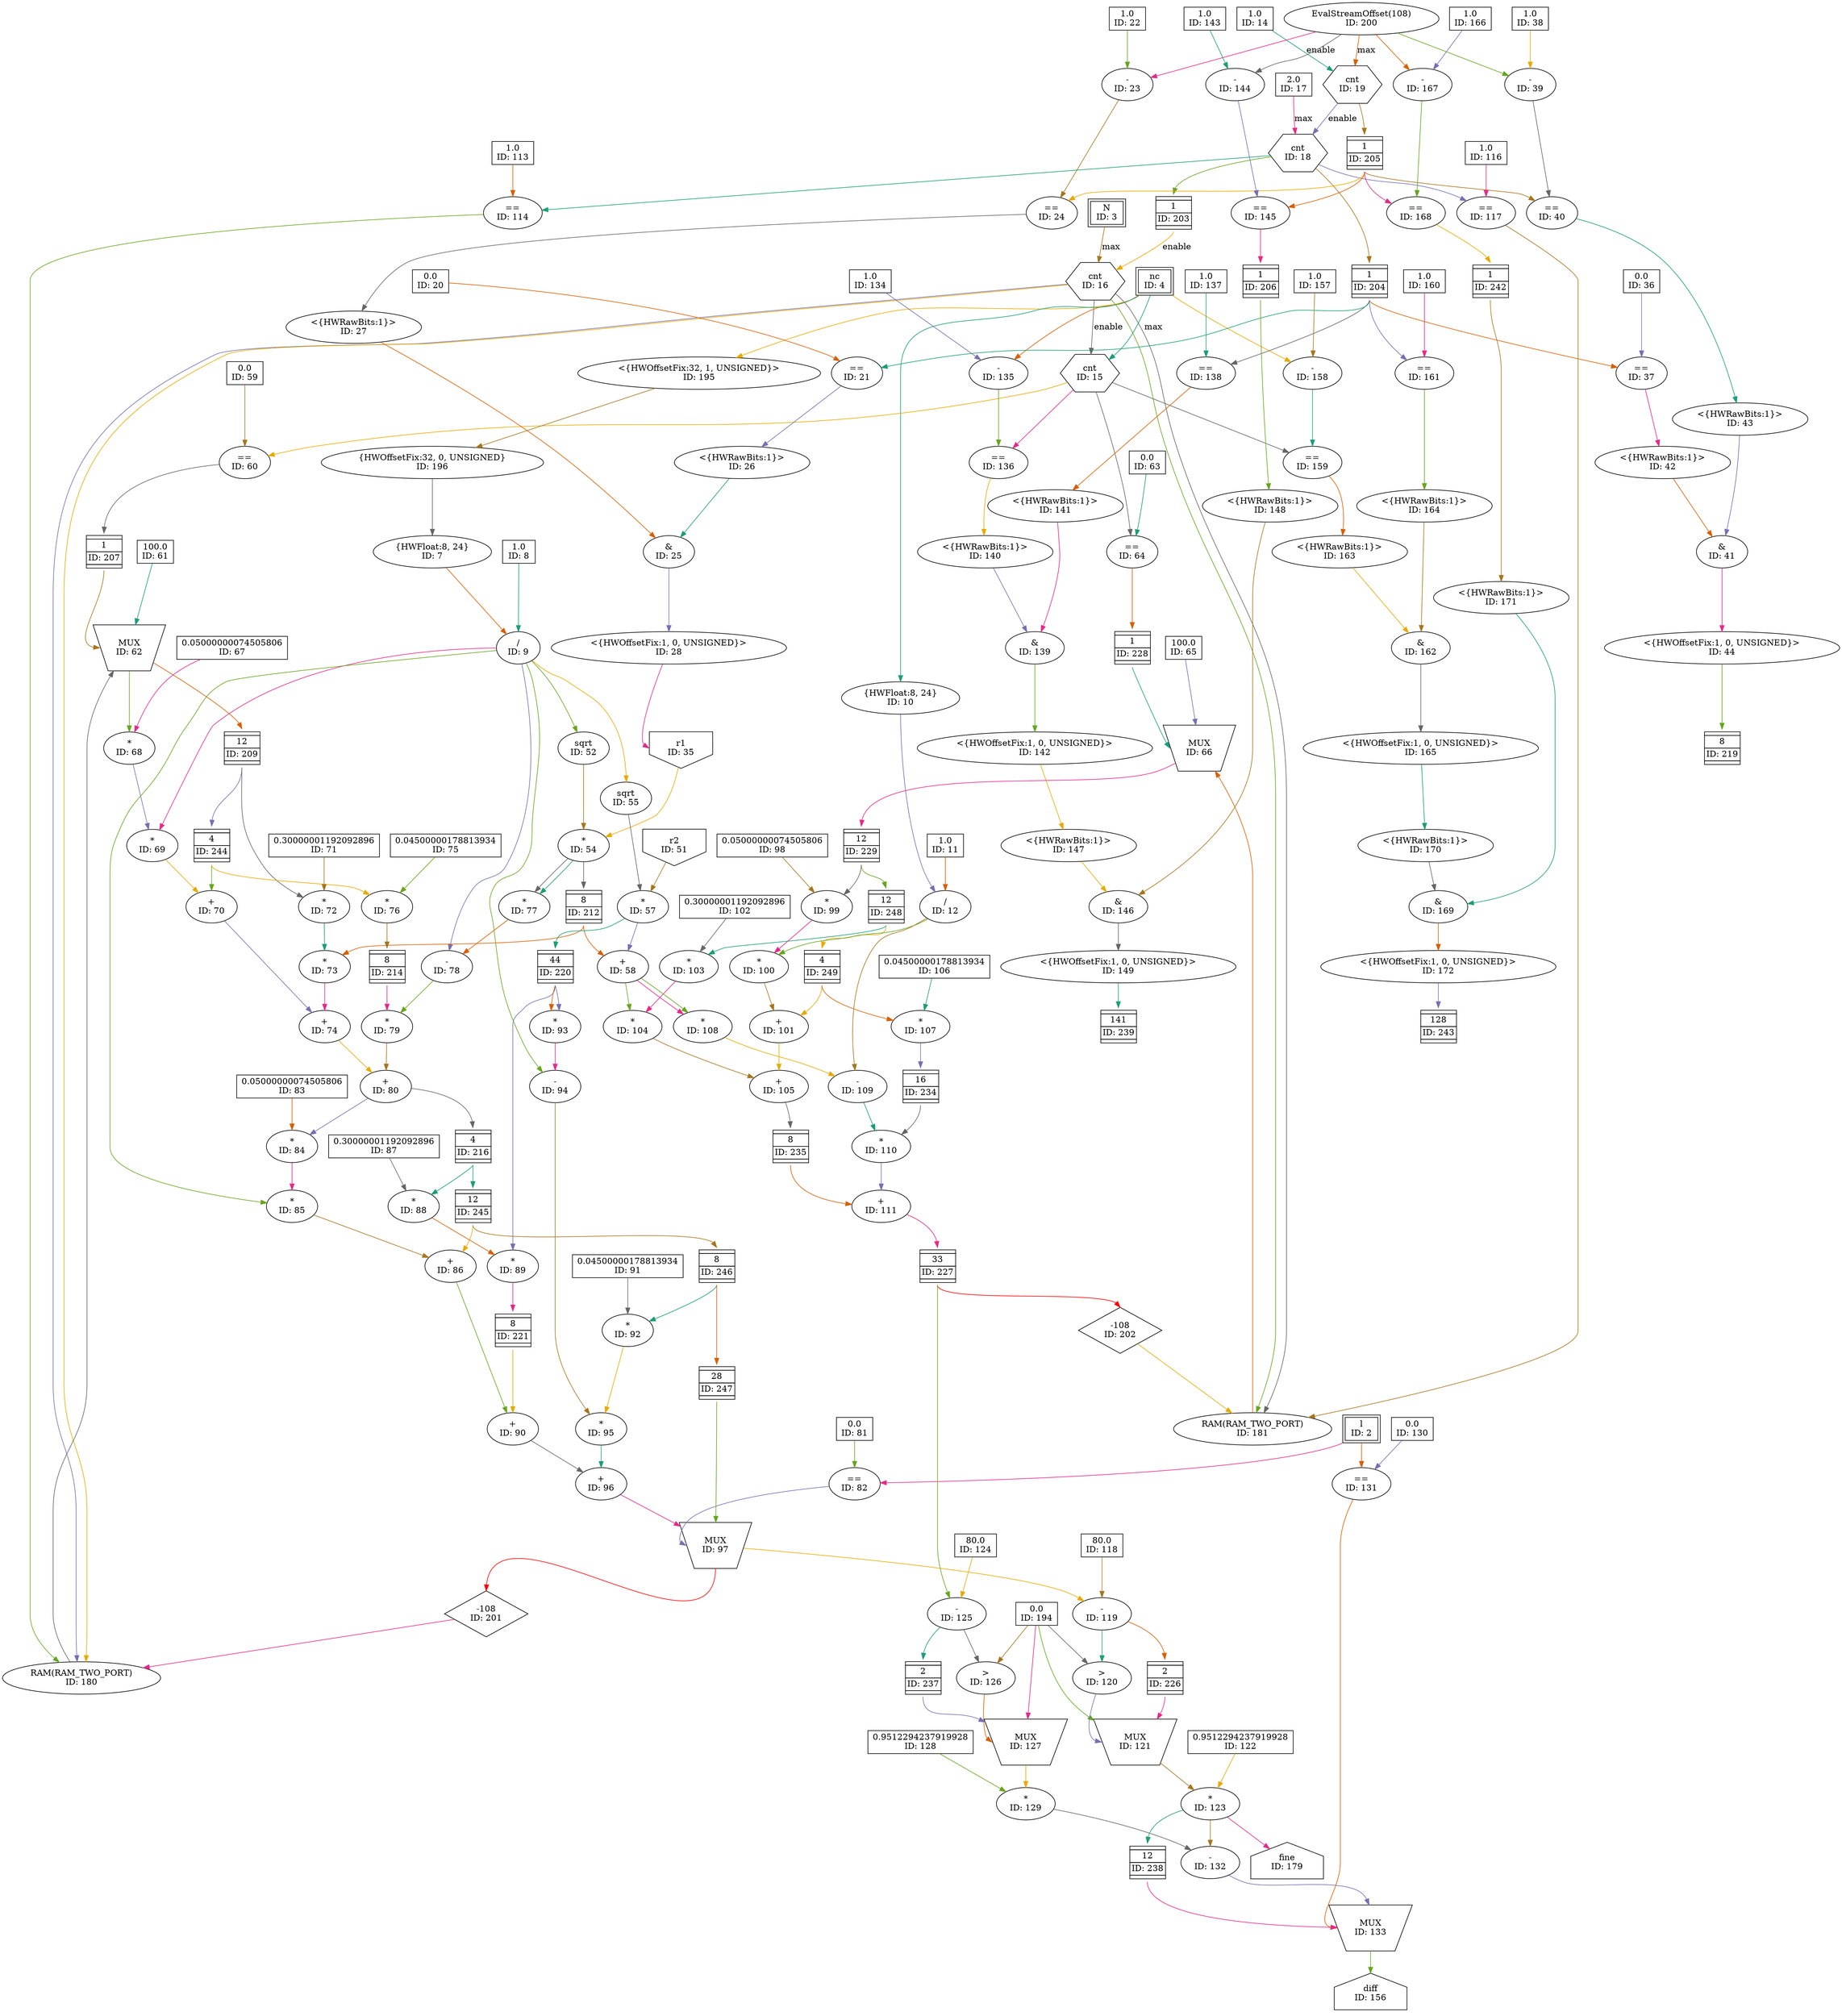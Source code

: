 digraph NebMLMCStreamKernel_tapnfold_2{
	NodeConstantRawBits14 [shape=box, label="1.0\nID: 14"];
	NodeEvalStreamOffset200 [label="EvalStreamOffset(108)\nID: 200"];
	NodeCounterV119 [shape=hexagon, label="cnt\nID: 19"];
	NodeConstantDouble17 [shape=box, label="2.0\nID: 17"];
	NodeCounterV118 [shape=hexagon, label="cnt\nID: 18"];
	NodeFIFO203 [shape=plaintext, label=<<TABLE BORDER="0" CELLSPACING="0" CELLBORDER="1"> <TR><TD></TD></TR><TR><TD>1</TD></TR><TR><TD>ID: 203</TD></TR> <TR><TD></TD></TR> </TABLE>>];
	NodeInputMappedReg3 [shape=box, peripheries=2, label="N\nID: 3"];
	NodeCounterV116 [shape=hexagon, label="cnt\nID: 16"];
	NodeInputMappedReg4 [shape=box, peripheries=2, label="nc\nID: 4"];
	NodeCounterV115 [shape=hexagon, label="cnt\nID: 15"];
	NodeConstantDouble134 [shape=box, label="1.0\nID: 134"];
	NodeSub135 [label="-\nID: 135"];
	NodeEq136 [label="==\nID: 136"];
	NodeReinterpret140 [label="<{HWRawBits:1}>\nID: 140"];
	NodeFIFO204 [shape=plaintext, label=<<TABLE BORDER="0" CELLSPACING="0" CELLBORDER="1"> <TR><TD></TD></TR><TR><TD>1</TD></TR><TR><TD>ID: 204</TD></TR> <TR><TD></TD></TR> </TABLE>>];
	NodeConstantDouble137 [shape=box, label="1.0\nID: 137"];
	NodeEq138 [label="==\nID: 138"];
	NodeReinterpret141 [label="<{HWRawBits:1}>\nID: 141"];
	NodeAnd139 [label="&\nID: 139"];
	NodeReinterpret142 [label="<{HWOffsetFix:1, 0, UNSIGNED}>\nID: 142"];
	NodeReinterpret147 [label="<{HWRawBits:1}>\nID: 147"];
	NodeFIFO205 [shape=plaintext, label=<<TABLE BORDER="0" CELLSPACING="0" CELLBORDER="1"> <TR><TD></TD></TR><TR><TD>1</TD></TR><TR><TD>ID: 205</TD></TR> <TR><TD></TD></TR> </TABLE>>];
	NodeConstantDouble143 [shape=box, label="1.0\nID: 143"];
	NodeSub144 [label="-\nID: 144"];
	NodeEq145 [label="==\nID: 145"];
	NodeFIFO206 [shape=plaintext, label=<<TABLE BORDER="0" CELLSPACING="0" CELLBORDER="1"> <TR><TD></TD></TR><TR><TD>1</TD></TR><TR><TD>ID: 206</TD></TR> <TR><TD></TD></TR> </TABLE>>];
	NodeReinterpret148 [label="<{HWRawBits:1}>\nID: 148"];
	NodeAnd146 [label="&\nID: 146"];
	NodeReinterpret149 [label="<{HWOffsetFix:1, 0, UNSIGNED}>\nID: 149"];
	NodeFIFO239 [shape=plaintext, label=<<TABLE BORDER="0" CELLSPACING="0" CELLBORDER="1"> <TR><TD></TD></TR><TR><TD>141</TD></TR><TR><TD>ID: 239</TD></TR> <TR><TD></TD></TR> </TABLE>>];
	NodeInputMappedReg2 [shape=box, peripheries=2, label="l\nID: 2"];
	NodeConstantDouble130 [shape=box, label="0.0\nID: 130"];
	NodeEq131 [label="==\nID: 131"];
	NodeConstantDouble122 [shape=box, label="0.9512294237919928\nID: 122"];
	NodeConstantRawBits194 [shape=box, label="0.0\nID: 194"];
	NodeConstantDouble81 [shape=box, label="0.0\nID: 81"];
	NodeEq82 [label="==\nID: 82"];
	NodeConstantDouble59 [shape=box, label="0.0\nID: 59"];
	NodeEq60 [label="==\nID: 60"];
	NodeFIFO207 [shape=plaintext, label=<<TABLE BORDER="0" CELLSPACING="0" CELLBORDER="1"> <TR><TD></TD></TR><TR><TD>1</TD></TR><TR><TD>ID: 207</TD></TR> <TR><TD></TD></TR> </TABLE>>];
	NodeStreamOffset201 [shape=diamond, label="-108\nID: 201"];
	NodeConstantDouble113 [shape=box, label="1.0\nID: 113"];
	NodeEq114 [label="==\nID: 114"];
	NodeRAM180 [label="RAM(RAM_TWO_PORT)\nID: 180"];
	NodeConstantRawBits61 [shape=box, label="100.0\nID: 61"];
	NodeMux62 [shape=invtrapezium, label="MUX\nID: 62", height=0.5];
	NodeFIFO209 [shape=plaintext, label=<<TABLE BORDER="0" CELLSPACING="0" CELLBORDER="1"> <TR><TD></TD></TR><TR><TD>12</TD></TR><TR><TD>ID: 209</TD></TR> <TR><TD></TD></TR> </TABLE>>];
	NodeFIFO244 [shape=plaintext, label=<<TABLE BORDER="0" CELLSPACING="0" CELLBORDER="1"> <TR><TD></TD></TR><TR><TD>4</TD></TR><TR><TD>ID: 244</TD></TR> <TR><TD></TD></TR> </TABLE>>];
	NodeConstantDouble67 [shape=box, label="0.05000000074505806\nID: 67"];
	NodeMul68 [label="*\nID: 68"];
	NodeConstantDouble8 [shape=box, label="1.0\nID: 8"];
	NodeReinterpret195 [label="<{HWOffsetFix:32, 1, UNSIGNED}>\nID: 195"];
	NodeCast196 [label="{HWOffsetFix:32, 0, UNSIGNED}\nID: 196"];
	NodeCast7 [label="{HWFloat:8, 24}\nID: 7"];
	NodeDiv9 [label="/\nID: 9"];
	NodeMul69 [label="*\nID: 69"];
	NodeAdd70 [label="+\nID: 70"];
	NodeConstantDouble71 [shape=box, label="0.30000001192092896\nID: 71"];
	NodeMul72 [label="*\nID: 72"];
	NodeConstantDouble20 [shape=box, label="0.0\nID: 20"];
	NodeEq21 [label="==\nID: 21"];
	NodeReinterpret26 [label="<{HWRawBits:1}>\nID: 26"];
	NodeConstantDouble22 [shape=box, label="1.0\nID: 22"];
	NodeSub23 [label="-\nID: 23"];
	NodeEq24 [label="==\nID: 24"];
	NodeReinterpret27 [label="<{HWRawBits:1}>\nID: 27"];
	NodeAnd25 [label="&\nID: 25"];
	NodeReinterpret28 [label="<{HWOffsetFix:1, 0, UNSIGNED}>\nID: 28"];
	NodeInput35 [shape=invhouse, label="r1\nID: 35"];
	NodeSqrt52 [label="sqrt\nID: 52"];
	NodeMul54 [label="*\nID: 54"];
	NodeFIFO212 [shape=plaintext, label=<<TABLE BORDER="0" CELLSPACING="0" CELLBORDER="1"> <TR><TD></TD></TR><TR><TD>8</TD></TR><TR><TD>ID: 212</TD></TR> <TR><TD></TD></TR> </TABLE>>];
	NodeMul73 [label="*\nID: 73"];
	NodeAdd74 [label="+\nID: 74"];
	NodeConstantDouble75 [shape=box, label="0.04500000178813934\nID: 75"];
	NodeMul76 [label="*\nID: 76"];
	NodeFIFO214 [shape=plaintext, label=<<TABLE BORDER="0" CELLSPACING="0" CELLBORDER="1"> <TR><TD></TD></TR><TR><TD>8</TD></TR><TR><TD>ID: 214</TD></TR> <TR><TD></TD></TR> </TABLE>>];
	NodeMul77 [label="*\nID: 77"];
	NodeSub78 [label="-\nID: 78"];
	NodeMul79 [label="*\nID: 79"];
	NodeAdd80 [label="+\nID: 80"];
	NodeFIFO216 [shape=plaintext, label=<<TABLE BORDER="0" CELLSPACING="0" CELLBORDER="1"> <TR><TD></TD></TR><TR><TD>4</TD></TR><TR><TD>ID: 216</TD></TR> <TR><TD></TD></TR> </TABLE>>];
	NodeFIFO245 [shape=plaintext, label=<<TABLE BORDER="0" CELLSPACING="0" CELLBORDER="1"> <TR><TD></TD></TR><TR><TD>12</TD></TR><TR><TD>ID: 245</TD></TR> <TR><TD></TD></TR> </TABLE>>];
	NodeConstantDouble83 [shape=box, label="0.05000000074505806\nID: 83"];
	NodeMul84 [label="*\nID: 84"];
	NodeMul85 [label="*\nID: 85"];
	NodeAdd86 [label="+\nID: 86"];
	NodeConstantDouble87 [shape=box, label="0.30000001192092896\nID: 87"];
	NodeMul88 [label="*\nID: 88"];
	NodeConstantDouble36 [shape=box, label="0.0\nID: 36"];
	NodeEq37 [label="==\nID: 37"];
	NodeReinterpret42 [label="<{HWRawBits:1}>\nID: 42"];
	NodeConstantDouble38 [shape=box, label="1.0\nID: 38"];
	NodeSub39 [label="-\nID: 39"];
	NodeEq40 [label="==\nID: 40"];
	NodeReinterpret43 [label="<{HWRawBits:1}>\nID: 43"];
	NodeAnd41 [label="&\nID: 41"];
	NodeReinterpret44 [label="<{HWOffsetFix:1, 0, UNSIGNED}>\nID: 44"];
	NodeFIFO219 [shape=plaintext, label=<<TABLE BORDER="0" CELLSPACING="0" CELLBORDER="1"> <TR><TD></TD></TR><TR><TD>8</TD></TR><TR><TD>ID: 219</TD></TR> <TR><TD></TD></TR> </TABLE>>];
	NodeInput51 [shape=invhouse, label="r2\nID: 51"];
	NodeSqrt55 [label="sqrt\nID: 55"];
	NodeMul57 [label="*\nID: 57"];
	NodeFIFO220 [shape=plaintext, label=<<TABLE BORDER="0" CELLSPACING="0" CELLBORDER="1"> <TR><TD></TD></TR><TR><TD>44</TD></TR><TR><TD>ID: 220</TD></TR> <TR><TD></TD></TR> </TABLE>>];
	NodeMul89 [label="*\nID: 89"];
	NodeFIFO221 [shape=plaintext, label=<<TABLE BORDER="0" CELLSPACING="0" CELLBORDER="1"> <TR><TD></TD></TR><TR><TD>8</TD></TR><TR><TD>ID: 221</TD></TR> <TR><TD></TD></TR> </TABLE>>];
	NodeAdd90 [label="+\nID: 90"];
	NodeConstantDouble91 [shape=box, label="0.04500000178813934\nID: 91"];
	NodeFIFO246 [shape=plaintext, label=<<TABLE BORDER="0" CELLSPACING="0" CELLBORDER="1"> <TR><TD></TD></TR><TR><TD>8</TD></TR><TR><TD>ID: 246</TD></TR> <TR><TD></TD></TR> </TABLE>>];
	NodeMul92 [label="*\nID: 92"];
	NodeMul93 [label="*\nID: 93"];
	NodeSub94 [label="-\nID: 94"];
	NodeMul95 [label="*\nID: 95"];
	NodeAdd96 [label="+\nID: 96"];
	NodeFIFO247 [shape=plaintext, label=<<TABLE BORDER="0" CELLSPACING="0" CELLBORDER="1"> <TR><TD></TD></TR><TR><TD>28</TD></TR><TR><TD>ID: 247</TD></TR> <TR><TD></TD></TR> </TABLE>>];
	NodeMux97 [shape=invtrapezium, label="MUX\nID: 97", height=0.5];
	NodeConstantDouble118 [shape=box, label="80.0\nID: 118"];
	NodeSub119 [label="-\nID: 119"];
	NodeGt120 [label=">\nID: 120"];
	NodeFIFO226 [shape=plaintext, label=<<TABLE BORDER="0" CELLSPACING="0" CELLBORDER="1"> <TR><TD></TD></TR><TR><TD>2</TD></TR><TR><TD>ID: 226</TD></TR> <TR><TD></TD></TR> </TABLE>>];
	NodeMux121 [shape=invtrapezium, label="MUX\nID: 121", height=0.5];
	NodeMul123 [label="*\nID: 123"];
	NodeConstantDouble128 [shape=box, label="0.9512294237919928\nID: 128"];
	NodeConstantDouble63 [shape=box, label="0.0\nID: 63"];
	NodeEq64 [label="==\nID: 64"];
	NodeFIFO228 [shape=plaintext, label=<<TABLE BORDER="0" CELLSPACING="0" CELLBORDER="1"> <TR><TD></TD></TR><TR><TD>1</TD></TR><TR><TD>ID: 228</TD></TR> <TR><TD></TD></TR> </TABLE>>];
	NodeStreamOffset202 [shape=diamond, label="-108\nID: 202"];
	NodeConstantDouble116 [shape=box, label="1.0\nID: 116"];
	NodeEq117 [label="==\nID: 117"];
	NodeRAM181 [label="RAM(RAM_TWO_PORT)\nID: 181"];
	NodeConstantRawBits65 [shape=box, label="100.0\nID: 65"];
	NodeMux66 [shape=invtrapezium, label="MUX\nID: 66", height=0.5];
	NodeFIFO229 [shape=plaintext, label=<<TABLE BORDER="0" CELLSPACING="0" CELLBORDER="1"> <TR><TD></TD></TR><TR><TD>12</TD></TR><TR><TD>ID: 229</TD></TR> <TR><TD></TD></TR> </TABLE>>];
	NodeFIFO248 [shape=plaintext, label=<<TABLE BORDER="0" CELLSPACING="0" CELLBORDER="1"> <TR><TD></TD></TR><TR><TD>12</TD></TR><TR><TD>ID: 248</TD></TR> <TR><TD></TD></TR> </TABLE>>];
	NodeFIFO249 [shape=plaintext, label=<<TABLE BORDER="0" CELLSPACING="0" CELLBORDER="1"> <TR><TD></TD></TR><TR><TD>4</TD></TR><TR><TD>ID: 249</TD></TR> <TR><TD></TD></TR> </TABLE>>];
	NodeConstantDouble98 [shape=box, label="0.05000000074505806\nID: 98"];
	NodeMul99 [label="*\nID: 99"];
	NodeConstantDouble11 [shape=box, label="1.0\nID: 11"];
	NodeCast10 [label="{HWFloat:8, 24}\nID: 10"];
	NodeDiv12 [label="/\nID: 12"];
	NodeMul100 [label="*\nID: 100"];
	NodeAdd101 [label="+\nID: 101"];
	NodeConstantDouble102 [shape=box, label="0.30000001192092896\nID: 102"];
	NodeMul103 [label="*\nID: 103"];
	NodeAdd58 [label="+\nID: 58"];
	NodeMul104 [label="*\nID: 104"];
	NodeAdd105 [label="+\nID: 105"];
	NodeFIFO235 [shape=plaintext, label=<<TABLE BORDER="0" CELLSPACING="0" CELLBORDER="1"> <TR><TD></TD></TR><TR><TD>8</TD></TR><TR><TD>ID: 235</TD></TR> <TR><TD></TD></TR> </TABLE>>];
	NodeConstantDouble106 [shape=box, label="0.04500000178813934\nID: 106"];
	NodeMul107 [label="*\nID: 107"];
	NodeFIFO234 [shape=plaintext, label=<<TABLE BORDER="0" CELLSPACING="0" CELLBORDER="1"> <TR><TD></TD></TR><TR><TD>16</TD></TR><TR><TD>ID: 234</TD></TR> <TR><TD></TD></TR> </TABLE>>];
	NodeMul108 [label="*\nID: 108"];
	NodeSub109 [label="-\nID: 109"];
	NodeMul110 [label="*\nID: 110"];
	NodeAdd111 [label="+\nID: 111"];
	NodeFIFO227 [shape=plaintext, label=<<TABLE BORDER="0" CELLSPACING="0" CELLBORDER="1"> <TR><TD></TD></TR><TR><TD>33</TD></TR><TR><TD>ID: 227</TD></TR> <TR><TD></TD></TR> </TABLE>>];
	NodeConstantDouble124 [shape=box, label="80.0\nID: 124"];
	NodeSub125 [label="-\nID: 125"];
	NodeGt126 [label=">\nID: 126"];
	NodeFIFO237 [shape=plaintext, label=<<TABLE BORDER="0" CELLSPACING="0" CELLBORDER="1"> <TR><TD></TD></TR><TR><TD>2</TD></TR><TR><TD>ID: 237</TD></TR> <TR><TD></TD></TR> </TABLE>>];
	NodeMux127 [shape=invtrapezium, label="MUX\nID: 127", height=0.5];
	NodeMul129 [label="*\nID: 129"];
	NodeSub132 [label="-\nID: 132"];
	NodeFIFO238 [shape=plaintext, label=<<TABLE BORDER="0" CELLSPACING="0" CELLBORDER="1"> <TR><TD></TD></TR><TR><TD>12</TD></TR><TR><TD>ID: 238</TD></TR> <TR><TD></TD></TR> </TABLE>>];
	NodeMux133 [shape=invtrapezium, label="MUX\nID: 133", height=0.5];
	NodeOutput156 [shape=house, label="diff\nID: 156"];
	NodeConstantDouble157 [shape=box, label="1.0\nID: 157"];
	NodeSub158 [label="-\nID: 158"];
	NodeEq159 [label="==\nID: 159"];
	NodeReinterpret163 [label="<{HWRawBits:1}>\nID: 163"];
	NodeConstantDouble160 [shape=box, label="1.0\nID: 160"];
	NodeEq161 [label="==\nID: 161"];
	NodeReinterpret164 [label="<{HWRawBits:1}>\nID: 164"];
	NodeAnd162 [label="&\nID: 162"];
	NodeReinterpret165 [label="<{HWOffsetFix:1, 0, UNSIGNED}>\nID: 165"];
	NodeReinterpret170 [label="<{HWRawBits:1}>\nID: 170"];
	NodeConstantDouble166 [shape=box, label="1.0\nID: 166"];
	NodeSub167 [label="-\nID: 167"];
	NodeEq168 [label="==\nID: 168"];
	NodeFIFO242 [shape=plaintext, label=<<TABLE BORDER="0" CELLSPACING="0" CELLBORDER="1"> <TR><TD></TD></TR><TR><TD>1</TD></TR><TR><TD>ID: 242</TD></TR> <TR><TD></TD></TR> </TABLE>>];
	NodeReinterpret171 [label="<{HWRawBits:1}>\nID: 171"];
	NodeAnd169 [label="&\nID: 169"];
	NodeReinterpret172 [label="<{HWOffsetFix:1, 0, UNSIGNED}>\nID: 172"];
	NodeFIFO243 [shape=plaintext, label=<<TABLE BORDER="0" CELLSPACING="0" CELLBORDER="1"> <TR><TD></TD></TR><TR><TD>128</TD></TR><TR><TD>ID: 243</TD></TR> <TR><TD></TD></TR> </TABLE>>];
	NodeOutput179 [shape=house, label="fine\nID: 179"];
	NodeConstantRawBits14 -> NodeCounterV119[label="enable" color="/dark28/1" photon_data="EDGE,SrcNode:14,SrcNodePort:value"];
	NodeEvalStreamOffset200 -> NodeCounterV119[label="max" color="/dark28/2" photon_data="EDGE,SrcNode:200,SrcNodePort:output"];
	NodeCounterV119 -> NodeCounterV118[label="enable" color="/dark28/3" photon_data="EDGE,SrcNode:19,SrcNodePort:wrap"];
	NodeConstantDouble17 -> NodeCounterV118[label="max" color="/dark28/4" photon_data="EDGE,SrcNode:17,SrcNodePort:value"];
	NodeCounterV118 -> NodeFIFO203[headport="n" color="/dark28/5" photon_data="EDGE,SrcNode:18,SrcNodePort:wrap"];
	NodeFIFO203 -> NodeCounterV116[label="enable" tailport="s" color="/dark28/6" photon_data="EDGE,SrcNode:203,SrcNodePort:output"];
	NodeInputMappedReg3 -> NodeCounterV116[label="max" color="/dark28/7" photon_data="EDGE,SrcNode:3,SrcNodePort:N"];
	NodeCounterV116 -> NodeCounterV115[label="enable" color="/dark28/8" photon_data="EDGE,SrcNode:16,SrcNodePort:wrap"];
	NodeInputMappedReg4 -> NodeCounterV115[label="max" color="/dark28/1" photon_data="EDGE,SrcNode:4,SrcNodePort:nc"];
	NodeInputMappedReg4 -> NodeSub135[color="/dark28/2" photon_data="EDGE,SrcNode:4,SrcNodePort:nc"];
	NodeConstantDouble134 -> NodeSub135[color="/dark28/3" photon_data="EDGE,SrcNode:134,SrcNodePort:value"];
	NodeCounterV115 -> NodeEq136[color="/dark28/4" photon_data="EDGE,SrcNode:15,SrcNodePort:count"];
	NodeSub135 -> NodeEq136[color="/dark28/5" photon_data="EDGE,SrcNode:135,SrcNodePort:result"];
	NodeEq136 -> NodeReinterpret140[color="/dark28/6" photon_data="EDGE,SrcNode:136,SrcNodePort:result"];
	NodeCounterV118 -> NodeFIFO204[headport="n" color="/dark28/7" photon_data="EDGE,SrcNode:18,SrcNodePort:count"];
	NodeFIFO204 -> NodeEq138[tailport="s" color="/dark28/8" photon_data="EDGE,SrcNode:204,SrcNodePort:output"];
	NodeConstantDouble137 -> NodeEq138[color="/dark28/1" photon_data="EDGE,SrcNode:137,SrcNodePort:value"];
	NodeEq138 -> NodeReinterpret141[color="/dark28/2" photon_data="EDGE,SrcNode:138,SrcNodePort:result"];
	NodeReinterpret140 -> NodeAnd139[color="/dark28/3" photon_data="EDGE,SrcNode:140,SrcNodePort:output"];
	NodeReinterpret141 -> NodeAnd139[color="/dark28/4" photon_data="EDGE,SrcNode:141,SrcNodePort:output"];
	NodeAnd139 -> NodeReinterpret142[color="/dark28/5" photon_data="EDGE,SrcNode:139,SrcNodePort:result"];
	NodeReinterpret142 -> NodeReinterpret147[color="/dark28/6" photon_data="EDGE,SrcNode:142,SrcNodePort:output"];
	NodeCounterV119 -> NodeFIFO205[headport="n" color="/dark28/7" photon_data="EDGE,SrcNode:19,SrcNodePort:count"];
	NodeEvalStreamOffset200 -> NodeSub144[color="/dark28/8" photon_data="EDGE,SrcNode:200,SrcNodePort:output"];
	NodeConstantDouble143 -> NodeSub144[color="/dark28/1" photon_data="EDGE,SrcNode:143,SrcNodePort:value"];
	NodeFIFO205 -> NodeEq145[tailport="s" color="/dark28/2" photon_data="EDGE,SrcNode:205,SrcNodePort:output"];
	NodeSub144 -> NodeEq145[color="/dark28/3" photon_data="EDGE,SrcNode:144,SrcNodePort:result"];
	NodeEq145 -> NodeFIFO206[headport="n" color="/dark28/4" photon_data="EDGE,SrcNode:145,SrcNodePort:result"];
	NodeFIFO206 -> NodeReinterpret148[tailport="s" color="/dark28/5" photon_data="EDGE,SrcNode:206,SrcNodePort:output"];
	NodeReinterpret147 -> NodeAnd146[color="/dark28/6" photon_data="EDGE,SrcNode:147,SrcNodePort:output"];
	NodeReinterpret148 -> NodeAnd146[color="/dark28/7" photon_data="EDGE,SrcNode:148,SrcNodePort:output"];
	NodeAnd146 -> NodeReinterpret149[color="/dark28/8" photon_data="EDGE,SrcNode:146,SrcNodePort:result"];
	NodeReinterpret149 -> NodeFIFO239[color="/dark28/1" ];
	NodeInputMappedReg2 -> NodeEq131[color="/dark28/2" photon_data="EDGE,SrcNode:2,SrcNodePort:l"];
	NodeConstantDouble130 -> NodeEq131[color="/dark28/3" photon_data="EDGE,SrcNode:130,SrcNodePort:value"];
	NodeInputMappedReg2 -> NodeEq82[color="/dark28/4" photon_data="EDGE,SrcNode:2,SrcNodePort:l"];
	NodeConstantDouble81 -> NodeEq82[color="/dark28/5" photon_data="EDGE,SrcNode:81,SrcNodePort:value"];
	NodeCounterV115 -> NodeEq60[color="/dark28/6" photon_data="EDGE,SrcNode:15,SrcNodePort:count"];
	NodeConstantDouble59 -> NodeEq60[color="/dark28/7" photon_data="EDGE,SrcNode:59,SrcNodePort:value"];
	NodeEq60 -> NodeFIFO207[headport="n" color="/dark28/8" photon_data="EDGE,SrcNode:60,SrcNodePort:result"];
	NodeMux97 -> NodeStreamOffset201[headport="n", tailport="s", color=red photon_data="EDGE,SrcNode:97,SrcNodePort:result"];
	NodeCounterV118 -> NodeEq114[color="/dark28/1" photon_data="EDGE,SrcNode:18,SrcNodePort:count"];
	NodeConstantDouble113 -> NodeEq114[color="/dark28/2" photon_data="EDGE,SrcNode:113,SrcNodePort:value"];
	NodeCounterV116 -> NodeRAM180[color="/dark28/3" photon_data="EDGE,SrcNode:16,SrcNodePort:count"];
	NodeStreamOffset201 -> NodeRAM180[color="/dark28/4" photon_data="EDGE,SrcNode:201,SrcNodePort:output"];
	NodeEq114 -> NodeRAM180[color="/dark28/5" photon_data="EDGE,SrcNode:114,SrcNodePort:result"];
	NodeCounterV116 -> NodeRAM180[color="/dark28/6" photon_data="EDGE,SrcNode:16,SrcNodePort:count"];
	NodeFIFO207 -> NodeMux62[tailport="s" headport="w" color="/dark28/7" photon_data="EDGE,SrcNode:207,SrcNodePort:output"];
	NodeRAM180 -> NodeMux62[color="/dark28/8" photon_data="EDGE,SrcNode:180,SrcNodePort:doutb"];
	NodeConstantRawBits61 -> NodeMux62[color="/dark28/1" photon_data="EDGE,SrcNode:61,SrcNodePort:value"];
	NodeMux62 -> NodeFIFO209[headport="n" color="/dark28/2" photon_data="EDGE,SrcNode:62,SrcNodePort:result"];
	NodeFIFO209 -> NodeFIFO244[tailport="s" headport="n" color="/dark28/3" photon_data="EDGE,SrcNode:209,SrcNodePort:output"];
	NodeConstantDouble67 -> NodeMul68[color="/dark28/4" photon_data="EDGE,SrcNode:67,SrcNodePort:value"];
	NodeMux62 -> NodeMul68[color="/dark28/5" photon_data="EDGE,SrcNode:62,SrcNodePort:result"];
	NodeInputMappedReg4 -> NodeReinterpret195[color="/dark28/6" photon_data="EDGE,SrcNode:4,SrcNodePort:nc"];
	NodeReinterpret195 -> NodeCast196[color="/dark28/7" photon_data="EDGE,SrcNode:195,SrcNodePort:output"];
	NodeCast196 -> NodeCast7[color="/dark28/8" photon_data="EDGE,SrcNode:196,SrcNodePort:o"];
	NodeConstantDouble8 -> NodeDiv9[color="/dark28/1" photon_data="EDGE,SrcNode:8,SrcNodePort:value"];
	NodeCast7 -> NodeDiv9[color="/dark28/2" photon_data="EDGE,SrcNode:7,SrcNodePort:o"];
	NodeMul68 -> NodeMul69[color="/dark28/3" photon_data="EDGE,SrcNode:68,SrcNodePort:result"];
	NodeDiv9 -> NodeMul69[color="/dark28/4" photon_data="EDGE,SrcNode:9,SrcNodePort:result"];
	NodeFIFO244 -> NodeAdd70[tailport="s" color="/dark28/5" photon_data="EDGE,SrcNode:244,SrcNodePort:output"];
	NodeMul69 -> NodeAdd70[color="/dark28/6" photon_data="EDGE,SrcNode:69,SrcNodePort:result"];
	NodeConstantDouble71 -> NodeMul72[color="/dark28/7" photon_data="EDGE,SrcNode:71,SrcNodePort:value"];
	NodeFIFO209 -> NodeMul72[tailport="s" color="/dark28/8" photon_data="EDGE,SrcNode:209,SrcNodePort:output"];
	NodeFIFO204 -> NodeEq21[tailport="s" color="/dark28/1" photon_data="EDGE,SrcNode:204,SrcNodePort:output"];
	NodeConstantDouble20 -> NodeEq21[color="/dark28/2" photon_data="EDGE,SrcNode:20,SrcNodePort:value"];
	NodeEq21 -> NodeReinterpret26[color="/dark28/3" photon_data="EDGE,SrcNode:21,SrcNodePort:result"];
	NodeEvalStreamOffset200 -> NodeSub23[color="/dark28/4" photon_data="EDGE,SrcNode:200,SrcNodePort:output"];
	NodeConstantDouble22 -> NodeSub23[color="/dark28/5" photon_data="EDGE,SrcNode:22,SrcNodePort:value"];
	NodeFIFO205 -> NodeEq24[tailport="s" color="/dark28/6" photon_data="EDGE,SrcNode:205,SrcNodePort:output"];
	NodeSub23 -> NodeEq24[color="/dark28/7" photon_data="EDGE,SrcNode:23,SrcNodePort:result"];
	NodeEq24 -> NodeReinterpret27[color="/dark28/8" photon_data="EDGE,SrcNode:24,SrcNodePort:result"];
	NodeReinterpret26 -> NodeAnd25[color="/dark28/1" photon_data="EDGE,SrcNode:26,SrcNodePort:output"];
	NodeReinterpret27 -> NodeAnd25[color="/dark28/2" photon_data="EDGE,SrcNode:27,SrcNodePort:output"];
	NodeAnd25 -> NodeReinterpret28[color="/dark28/3" photon_data="EDGE,SrcNode:25,SrcNodePort:result"];
	NodeReinterpret28 -> NodeInput35[headport="w" color="/dark28/4" ];
	NodeDiv9 -> NodeSqrt52[color="/dark28/5" photon_data="EDGE,SrcNode:9,SrcNodePort:result"];
	NodeInput35 -> NodeMul54[color="/dark28/6" photon_data="EDGE,SrcNode:35,SrcNodePort:data"];
	NodeSqrt52 -> NodeMul54[color="/dark28/7" photon_data="EDGE,SrcNode:52,SrcNodePort:result"];
	NodeMul54 -> NodeFIFO212[headport="n" color="/dark28/8" photon_data="EDGE,SrcNode:54,SrcNodePort:result"];
	NodeMul72 -> NodeMul73[color="/dark28/1" photon_data="EDGE,SrcNode:72,SrcNodePort:result"];
	NodeFIFO212 -> NodeMul73[tailport="s" color="/dark28/2" photon_data="EDGE,SrcNode:212,SrcNodePort:output"];
	NodeAdd70 -> NodeAdd74[color="/dark28/3" photon_data="EDGE,SrcNode:70,SrcNodePort:result"];
	NodeMul73 -> NodeAdd74[color="/dark28/4" photon_data="EDGE,SrcNode:73,SrcNodePort:result"];
	NodeConstantDouble75 -> NodeMul76[color="/dark28/5" photon_data="EDGE,SrcNode:75,SrcNodePort:value"];
	NodeFIFO244 -> NodeMul76[tailport="s" color="/dark28/6" photon_data="EDGE,SrcNode:244,SrcNodePort:output"];
	NodeMul76 -> NodeFIFO214[headport="n" color="/dark28/7" photon_data="EDGE,SrcNode:76,SrcNodePort:result"];
	NodeMul54 -> NodeMul77[color="/dark28/8" photon_data="EDGE,SrcNode:54,SrcNodePort:result"];
	NodeMul54 -> NodeMul77[color="/dark28/1" photon_data="EDGE,SrcNode:54,SrcNodePort:result"];
	NodeMul77 -> NodeSub78[color="/dark28/2" photon_data="EDGE,SrcNode:77,SrcNodePort:result"];
	NodeDiv9 -> NodeSub78[color="/dark28/3" photon_data="EDGE,SrcNode:9,SrcNodePort:result"];
	NodeFIFO214 -> NodeMul79[tailport="s" color="/dark28/4" photon_data="EDGE,SrcNode:214,SrcNodePort:output"];
	NodeSub78 -> NodeMul79[color="/dark28/5" photon_data="EDGE,SrcNode:78,SrcNodePort:result"];
	NodeAdd74 -> NodeAdd80[color="/dark28/6" photon_data="EDGE,SrcNode:74,SrcNodePort:result"];
	NodeMul79 -> NodeAdd80[color="/dark28/7" photon_data="EDGE,SrcNode:79,SrcNodePort:result"];
	NodeAdd80 -> NodeFIFO216[headport="n" color="/dark28/8" photon_data="EDGE,SrcNode:80,SrcNodePort:result"];
	NodeFIFO216 -> NodeFIFO245[tailport="s" headport="n" color="/dark28/1" photon_data="EDGE,SrcNode:216,SrcNodePort:output"];
	NodeConstantDouble83 -> NodeMul84[color="/dark28/2" photon_data="EDGE,SrcNode:83,SrcNodePort:value"];
	NodeAdd80 -> NodeMul84[color="/dark28/3" photon_data="EDGE,SrcNode:80,SrcNodePort:result"];
	NodeMul84 -> NodeMul85[color="/dark28/4" photon_data="EDGE,SrcNode:84,SrcNodePort:result"];
	NodeDiv9 -> NodeMul85[color="/dark28/5" photon_data="EDGE,SrcNode:9,SrcNodePort:result"];
	NodeFIFO245 -> NodeAdd86[tailport="s" color="/dark28/6" photon_data="EDGE,SrcNode:245,SrcNodePort:output"];
	NodeMul85 -> NodeAdd86[color="/dark28/7" photon_data="EDGE,SrcNode:85,SrcNodePort:result"];
	NodeConstantDouble87 -> NodeMul88[color="/dark28/8" photon_data="EDGE,SrcNode:87,SrcNodePort:value"];
	NodeFIFO216 -> NodeMul88[tailport="s" color="/dark28/1" photon_data="EDGE,SrcNode:216,SrcNodePort:output"];
	NodeFIFO204 -> NodeEq37[tailport="s" color="/dark28/2" photon_data="EDGE,SrcNode:204,SrcNodePort:output"];
	NodeConstantDouble36 -> NodeEq37[color="/dark28/3" photon_data="EDGE,SrcNode:36,SrcNodePort:value"];
	NodeEq37 -> NodeReinterpret42[color="/dark28/4" photon_data="EDGE,SrcNode:37,SrcNodePort:result"];
	NodeEvalStreamOffset200 -> NodeSub39[color="/dark28/5" photon_data="EDGE,SrcNode:200,SrcNodePort:output"];
	NodeConstantDouble38 -> NodeSub39[color="/dark28/6" photon_data="EDGE,SrcNode:38,SrcNodePort:value"];
	NodeFIFO205 -> NodeEq40[tailport="s" color="/dark28/7" photon_data="EDGE,SrcNode:205,SrcNodePort:output"];
	NodeSub39 -> NodeEq40[color="/dark28/8" photon_data="EDGE,SrcNode:39,SrcNodePort:result"];
	NodeEq40 -> NodeReinterpret43[color="/dark28/1" photon_data="EDGE,SrcNode:40,SrcNodePort:result"];
	NodeReinterpret42 -> NodeAnd41[color="/dark28/2" photon_data="EDGE,SrcNode:42,SrcNodePort:output"];
	NodeReinterpret43 -> NodeAnd41[color="/dark28/3" photon_data="EDGE,SrcNode:43,SrcNodePort:output"];
	NodeAnd41 -> NodeReinterpret44[color="/dark28/4" photon_data="EDGE,SrcNode:41,SrcNodePort:result"];
	NodeReinterpret44 -> NodeFIFO219[color="/dark28/5" ];
	NodeDiv9 -> NodeSqrt55[color="/dark28/6" photon_data="EDGE,SrcNode:9,SrcNodePort:result"];
	NodeInput51 -> NodeMul57[color="/dark28/7" photon_data="EDGE,SrcNode:51,SrcNodePort:data"];
	NodeSqrt55 -> NodeMul57[color="/dark28/8" photon_data="EDGE,SrcNode:55,SrcNodePort:result"];
	NodeMul57 -> NodeFIFO220[headport="n" color="/dark28/1" photon_data="EDGE,SrcNode:57,SrcNodePort:result"];
	NodeMul88 -> NodeMul89[color="/dark28/2" photon_data="EDGE,SrcNode:88,SrcNodePort:result"];
	NodeFIFO220 -> NodeMul89[tailport="s" color="/dark28/3" photon_data="EDGE,SrcNode:220,SrcNodePort:output"];
	NodeMul89 -> NodeFIFO221[headport="n" color="/dark28/4" photon_data="EDGE,SrcNode:89,SrcNodePort:result"];
	NodeAdd86 -> NodeAdd90[color="/dark28/5" photon_data="EDGE,SrcNode:86,SrcNodePort:result"];
	NodeFIFO221 -> NodeAdd90[tailport="s" color="/dark28/6" photon_data="EDGE,SrcNode:221,SrcNodePort:output"];
	NodeFIFO245 -> NodeFIFO246[tailport="s" headport="n" color="/dark28/7" photon_data="EDGE,SrcNode:245,SrcNodePort:output"];
	NodeConstantDouble91 -> NodeMul92[color="/dark28/8" photon_data="EDGE,SrcNode:91,SrcNodePort:value"];
	NodeFIFO246 -> NodeMul92[tailport="s" color="/dark28/1" photon_data="EDGE,SrcNode:246,SrcNodePort:output"];
	NodeFIFO220 -> NodeMul93[tailport="s" color="/dark28/2" photon_data="EDGE,SrcNode:220,SrcNodePort:output"];
	NodeFIFO220 -> NodeMul93[tailport="s" color="/dark28/3" photon_data="EDGE,SrcNode:220,SrcNodePort:output"];
	NodeMul93 -> NodeSub94[color="/dark28/4" photon_data="EDGE,SrcNode:93,SrcNodePort:result"];
	NodeDiv9 -> NodeSub94[color="/dark28/5" photon_data="EDGE,SrcNode:9,SrcNodePort:result"];
	NodeMul92 -> NodeMul95[color="/dark28/6" photon_data="EDGE,SrcNode:92,SrcNodePort:result"];
	NodeSub94 -> NodeMul95[color="/dark28/7" photon_data="EDGE,SrcNode:94,SrcNodePort:result"];
	NodeAdd90 -> NodeAdd96[color="/dark28/8" photon_data="EDGE,SrcNode:90,SrcNodePort:result"];
	NodeMul95 -> NodeAdd96[color="/dark28/1" photon_data="EDGE,SrcNode:95,SrcNodePort:result"];
	NodeFIFO246 -> NodeFIFO247[tailport="s" headport="n" color="/dark28/2" photon_data="EDGE,SrcNode:246,SrcNodePort:output"];
	NodeEq82 -> NodeMux97[headport="w" color="/dark28/3" photon_data="EDGE,SrcNode:82,SrcNodePort:result"];
	NodeAdd96 -> NodeMux97[color="/dark28/4" photon_data="EDGE,SrcNode:96,SrcNodePort:result"];
	NodeFIFO247 -> NodeMux97[tailport="s" color="/dark28/5" photon_data="EDGE,SrcNode:247,SrcNodePort:output"];
	NodeMux97 -> NodeSub119[color="/dark28/6" photon_data="EDGE,SrcNode:97,SrcNodePort:result"];
	NodeConstantDouble118 -> NodeSub119[color="/dark28/7" photon_data="EDGE,SrcNode:118,SrcNodePort:value"];
	NodeConstantRawBits194 -> NodeGt120[color="/dark28/8" photon_data="EDGE,SrcNode:194,SrcNodePort:value"];
	NodeSub119 -> NodeGt120[color="/dark28/1" photon_data="EDGE,SrcNode:119,SrcNodePort:result"];
	NodeSub119 -> NodeFIFO226[headport="n" color="/dark28/2" photon_data="EDGE,SrcNode:119,SrcNodePort:result"];
	NodeGt120 -> NodeMux121[headport="w" color="/dark28/3" photon_data="EDGE,SrcNode:120,SrcNodePort:result"];
	NodeFIFO226 -> NodeMux121[tailport="s" color="/dark28/4" photon_data="EDGE,SrcNode:226,SrcNodePort:output"];
	NodeConstantRawBits194 -> NodeMux121[color="/dark28/5" photon_data="EDGE,SrcNode:194,SrcNodePort:value"];
	NodeConstantDouble122 -> NodeMul123[color="/dark28/6" photon_data="EDGE,SrcNode:122,SrcNodePort:value"];
	NodeMux121 -> NodeMul123[color="/dark28/7" photon_data="EDGE,SrcNode:121,SrcNodePort:result"];
	NodeCounterV115 -> NodeEq64[color="/dark28/8" photon_data="EDGE,SrcNode:15,SrcNodePort:count"];
	NodeConstantDouble63 -> NodeEq64[color="/dark28/1" photon_data="EDGE,SrcNode:63,SrcNodePort:value"];
	NodeEq64 -> NodeFIFO228[headport="n" color="/dark28/2" photon_data="EDGE,SrcNode:64,SrcNodePort:result"];
	NodeFIFO227 -> NodeStreamOffset202[tailport="s" headport="n", tailport="s", color=red photon_data="EDGE,SrcNode:227,SrcNodePort:output"];
	NodeCounterV118 -> NodeEq117[color="/dark28/3" photon_data="EDGE,SrcNode:18,SrcNodePort:count"];
	NodeConstantDouble116 -> NodeEq117[color="/dark28/4" photon_data="EDGE,SrcNode:116,SrcNodePort:value"];
	NodeCounterV116 -> NodeRAM181[color="/dark28/5" photon_data="EDGE,SrcNode:16,SrcNodePort:count"];
	NodeStreamOffset202 -> NodeRAM181[color="/dark28/6" photon_data="EDGE,SrcNode:202,SrcNodePort:output"];
	NodeEq117 -> NodeRAM181[color="/dark28/7" photon_data="EDGE,SrcNode:117,SrcNodePort:result"];
	NodeCounterV116 -> NodeRAM181[color="/dark28/8" photon_data="EDGE,SrcNode:16,SrcNodePort:count"];
	NodeFIFO228 -> NodeMux66[tailport="s" headport="w" color="/dark28/1" photon_data="EDGE,SrcNode:228,SrcNodePort:output"];
	NodeRAM181 -> NodeMux66[color="/dark28/2" photon_data="EDGE,SrcNode:181,SrcNodePort:doutb"];
	NodeConstantRawBits65 -> NodeMux66[color="/dark28/3" photon_data="EDGE,SrcNode:65,SrcNodePort:value"];
	NodeMux66 -> NodeFIFO229[headport="n" color="/dark28/4" photon_data="EDGE,SrcNode:66,SrcNodePort:result"];
	NodeFIFO229 -> NodeFIFO248[tailport="s" headport="n" color="/dark28/5" photon_data="EDGE,SrcNode:229,SrcNodePort:output"];
	NodeFIFO248 -> NodeFIFO249[tailport="s" headport="n" color="/dark28/6" photon_data="EDGE,SrcNode:248,SrcNodePort:output"];
	NodeConstantDouble98 -> NodeMul99[color="/dark28/7" photon_data="EDGE,SrcNode:98,SrcNodePort:value"];
	NodeFIFO229 -> NodeMul99[tailport="s" color="/dark28/8" photon_data="EDGE,SrcNode:229,SrcNodePort:output"];
	NodeInputMappedReg4 -> NodeCast10[color="/dark28/1" photon_data="EDGE,SrcNode:4,SrcNodePort:nc"];
	NodeConstantDouble11 -> NodeDiv12[color="/dark28/2" photon_data="EDGE,SrcNode:11,SrcNodePort:value"];
	NodeCast10 -> NodeDiv12[color="/dark28/3" photon_data="EDGE,SrcNode:10,SrcNodePort:o"];
	NodeMul99 -> NodeMul100[color="/dark28/4" photon_data="EDGE,SrcNode:99,SrcNodePort:result"];
	NodeDiv12 -> NodeMul100[color="/dark28/5" photon_data="EDGE,SrcNode:12,SrcNodePort:result"];
	NodeFIFO249 -> NodeAdd101[tailport="s" color="/dark28/6" photon_data="EDGE,SrcNode:249,SrcNodePort:output"];
	NodeMul100 -> NodeAdd101[color="/dark28/7" photon_data="EDGE,SrcNode:100,SrcNodePort:result"];
	NodeConstantDouble102 -> NodeMul103[color="/dark28/8" photon_data="EDGE,SrcNode:102,SrcNodePort:value"];
	NodeFIFO248 -> NodeMul103[tailport="s" color="/dark28/1" photon_data="EDGE,SrcNode:248,SrcNodePort:output"];
	NodeFIFO212 -> NodeAdd58[tailport="s" color="/dark28/2" photon_data="EDGE,SrcNode:212,SrcNodePort:output"];
	NodeMul57 -> NodeAdd58[color="/dark28/3" photon_data="EDGE,SrcNode:57,SrcNodePort:result"];
	NodeMul103 -> NodeMul104[color="/dark28/4" photon_data="EDGE,SrcNode:103,SrcNodePort:result"];
	NodeAdd58 -> NodeMul104[color="/dark28/5" photon_data="EDGE,SrcNode:58,SrcNodePort:result"];
	NodeAdd101 -> NodeAdd105[color="/dark28/6" photon_data="EDGE,SrcNode:101,SrcNodePort:result"];
	NodeMul104 -> NodeAdd105[color="/dark28/7" photon_data="EDGE,SrcNode:104,SrcNodePort:result"];
	NodeAdd105 -> NodeFIFO235[headport="n" color="/dark28/8" photon_data="EDGE,SrcNode:105,SrcNodePort:result"];
	NodeConstantDouble106 -> NodeMul107[color="/dark28/1" photon_data="EDGE,SrcNode:106,SrcNodePort:value"];
	NodeFIFO249 -> NodeMul107[tailport="s" color="/dark28/2" photon_data="EDGE,SrcNode:249,SrcNodePort:output"];
	NodeMul107 -> NodeFIFO234[headport="n" color="/dark28/3" photon_data="EDGE,SrcNode:107,SrcNodePort:result"];
	NodeAdd58 -> NodeMul108[color="/dark28/4" photon_data="EDGE,SrcNode:58,SrcNodePort:result"];
	NodeAdd58 -> NodeMul108[color="/dark28/5" photon_data="EDGE,SrcNode:58,SrcNodePort:result"];
	NodeMul108 -> NodeSub109[color="/dark28/6" photon_data="EDGE,SrcNode:108,SrcNodePort:result"];
	NodeDiv12 -> NodeSub109[color="/dark28/7" photon_data="EDGE,SrcNode:12,SrcNodePort:result"];
	NodeFIFO234 -> NodeMul110[tailport="s" color="/dark28/8" photon_data="EDGE,SrcNode:234,SrcNodePort:output"];
	NodeSub109 -> NodeMul110[color="/dark28/1" photon_data="EDGE,SrcNode:109,SrcNodePort:result"];
	NodeFIFO235 -> NodeAdd111[tailport="s" color="/dark28/2" photon_data="EDGE,SrcNode:235,SrcNodePort:output"];
	NodeMul110 -> NodeAdd111[color="/dark28/3" photon_data="EDGE,SrcNode:110,SrcNodePort:result"];
	NodeAdd111 -> NodeFIFO227[headport="n" color="/dark28/4" photon_data="EDGE,SrcNode:111,SrcNodePort:result"];
	NodeFIFO227 -> NodeSub125[tailport="s" color="/dark28/5" photon_data="EDGE,SrcNode:227,SrcNodePort:output"];
	NodeConstantDouble124 -> NodeSub125[color="/dark28/6" photon_data="EDGE,SrcNode:124,SrcNodePort:value"];
	NodeConstantRawBits194 -> NodeGt126[color="/dark28/7" photon_data="EDGE,SrcNode:194,SrcNodePort:value"];
	NodeSub125 -> NodeGt126[color="/dark28/8" photon_data="EDGE,SrcNode:125,SrcNodePort:result"];
	NodeSub125 -> NodeFIFO237[headport="n" color="/dark28/1" photon_data="EDGE,SrcNode:125,SrcNodePort:result"];
	NodeGt126 -> NodeMux127[headport="w" color="/dark28/2" photon_data="EDGE,SrcNode:126,SrcNodePort:result"];
	NodeFIFO237 -> NodeMux127[tailport="s" color="/dark28/3" photon_data="EDGE,SrcNode:237,SrcNodePort:output"];
	NodeConstantRawBits194 -> NodeMux127[color="/dark28/4" photon_data="EDGE,SrcNode:194,SrcNodePort:value"];
	NodeConstantDouble128 -> NodeMul129[color="/dark28/5" photon_data="EDGE,SrcNode:128,SrcNodePort:value"];
	NodeMux127 -> NodeMul129[color="/dark28/6" photon_data="EDGE,SrcNode:127,SrcNodePort:result"];
	NodeMul123 -> NodeSub132[color="/dark28/7" photon_data="EDGE,SrcNode:123,SrcNodePort:result"];
	NodeMul129 -> NodeSub132[color="/dark28/8" photon_data="EDGE,SrcNode:129,SrcNodePort:result"];
	NodeMul123 -> NodeFIFO238[headport="n" color="/dark28/1" photon_data="EDGE,SrcNode:123,SrcNodePort:result"];
	NodeEq131 -> NodeMux133[headport="w" color="/dark28/2" photon_data="EDGE,SrcNode:131,SrcNodePort:result"];
	NodeSub132 -> NodeMux133[color="/dark28/3" photon_data="EDGE,SrcNode:132,SrcNodePort:result"];
	NodeFIFO238 -> NodeMux133[tailport="s" color="/dark28/4" photon_data="EDGE,SrcNode:238,SrcNodePort:output"];
	NodeMux133 -> NodeOutput156[color="/dark28/5" photon_data="EDGE,SrcNode:133,SrcNodePort:result"];
	NodeInputMappedReg4 -> NodeSub158[color="/dark28/6" photon_data="EDGE,SrcNode:4,SrcNodePort:nc"];
	NodeConstantDouble157 -> NodeSub158[color="/dark28/7" photon_data="EDGE,SrcNode:157,SrcNodePort:value"];
	NodeCounterV115 -> NodeEq159[color="/dark28/8" photon_data="EDGE,SrcNode:15,SrcNodePort:count"];
	NodeSub158 -> NodeEq159[color="/dark28/1" photon_data="EDGE,SrcNode:158,SrcNodePort:result"];
	NodeEq159 -> NodeReinterpret163[color="/dark28/2" photon_data="EDGE,SrcNode:159,SrcNodePort:result"];
	NodeFIFO204 -> NodeEq161[tailport="s" color="/dark28/3" photon_data="EDGE,SrcNode:204,SrcNodePort:output"];
	NodeConstantDouble160 -> NodeEq161[color="/dark28/4" photon_data="EDGE,SrcNode:160,SrcNodePort:value"];
	NodeEq161 -> NodeReinterpret164[color="/dark28/5" photon_data="EDGE,SrcNode:161,SrcNodePort:result"];
	NodeReinterpret163 -> NodeAnd162[color="/dark28/6" photon_data="EDGE,SrcNode:163,SrcNodePort:output"];
	NodeReinterpret164 -> NodeAnd162[color="/dark28/7" photon_data="EDGE,SrcNode:164,SrcNodePort:output"];
	NodeAnd162 -> NodeReinterpret165[color="/dark28/8" photon_data="EDGE,SrcNode:162,SrcNodePort:result"];
	NodeReinterpret165 -> NodeReinterpret170[color="/dark28/1" photon_data="EDGE,SrcNode:165,SrcNodePort:output"];
	NodeEvalStreamOffset200 -> NodeSub167[color="/dark28/2" photon_data="EDGE,SrcNode:200,SrcNodePort:output"];
	NodeConstantDouble166 -> NodeSub167[color="/dark28/3" photon_data="EDGE,SrcNode:166,SrcNodePort:value"];
	NodeFIFO205 -> NodeEq168[tailport="s" color="/dark28/4" photon_data="EDGE,SrcNode:205,SrcNodePort:output"];
	NodeSub167 -> NodeEq168[color="/dark28/5" photon_data="EDGE,SrcNode:167,SrcNodePort:result"];
	NodeEq168 -> NodeFIFO242[headport="n" color="/dark28/6" photon_data="EDGE,SrcNode:168,SrcNodePort:result"];
	NodeFIFO242 -> NodeReinterpret171[tailport="s" color="/dark28/7" photon_data="EDGE,SrcNode:242,SrcNodePort:output"];
	NodeReinterpret170 -> NodeAnd169[color="/dark28/8" photon_data="EDGE,SrcNode:170,SrcNodePort:output"];
	NodeReinterpret171 -> NodeAnd169[color="/dark28/1" photon_data="EDGE,SrcNode:171,SrcNodePort:output"];
	NodeAnd169 -> NodeReinterpret172[color="/dark28/2" photon_data="EDGE,SrcNode:169,SrcNodePort:result"];
	NodeReinterpret172 -> NodeFIFO243[color="/dark28/3" ];
	NodeMul123 -> NodeOutput179[color="/dark28/4" photon_data="EDGE,SrcNode:123,SrcNodePort:result"];
}
